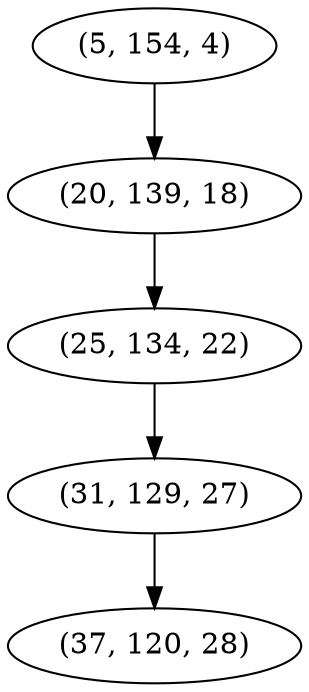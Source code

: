 digraph tree {
    "(5, 154, 4)";
    "(20, 139, 18)";
    "(25, 134, 22)";
    "(31, 129, 27)";
    "(37, 120, 28)";
    "(5, 154, 4)" -> "(20, 139, 18)";
    "(20, 139, 18)" -> "(25, 134, 22)";
    "(25, 134, 22)" -> "(31, 129, 27)";
    "(31, 129, 27)" -> "(37, 120, 28)";
}
